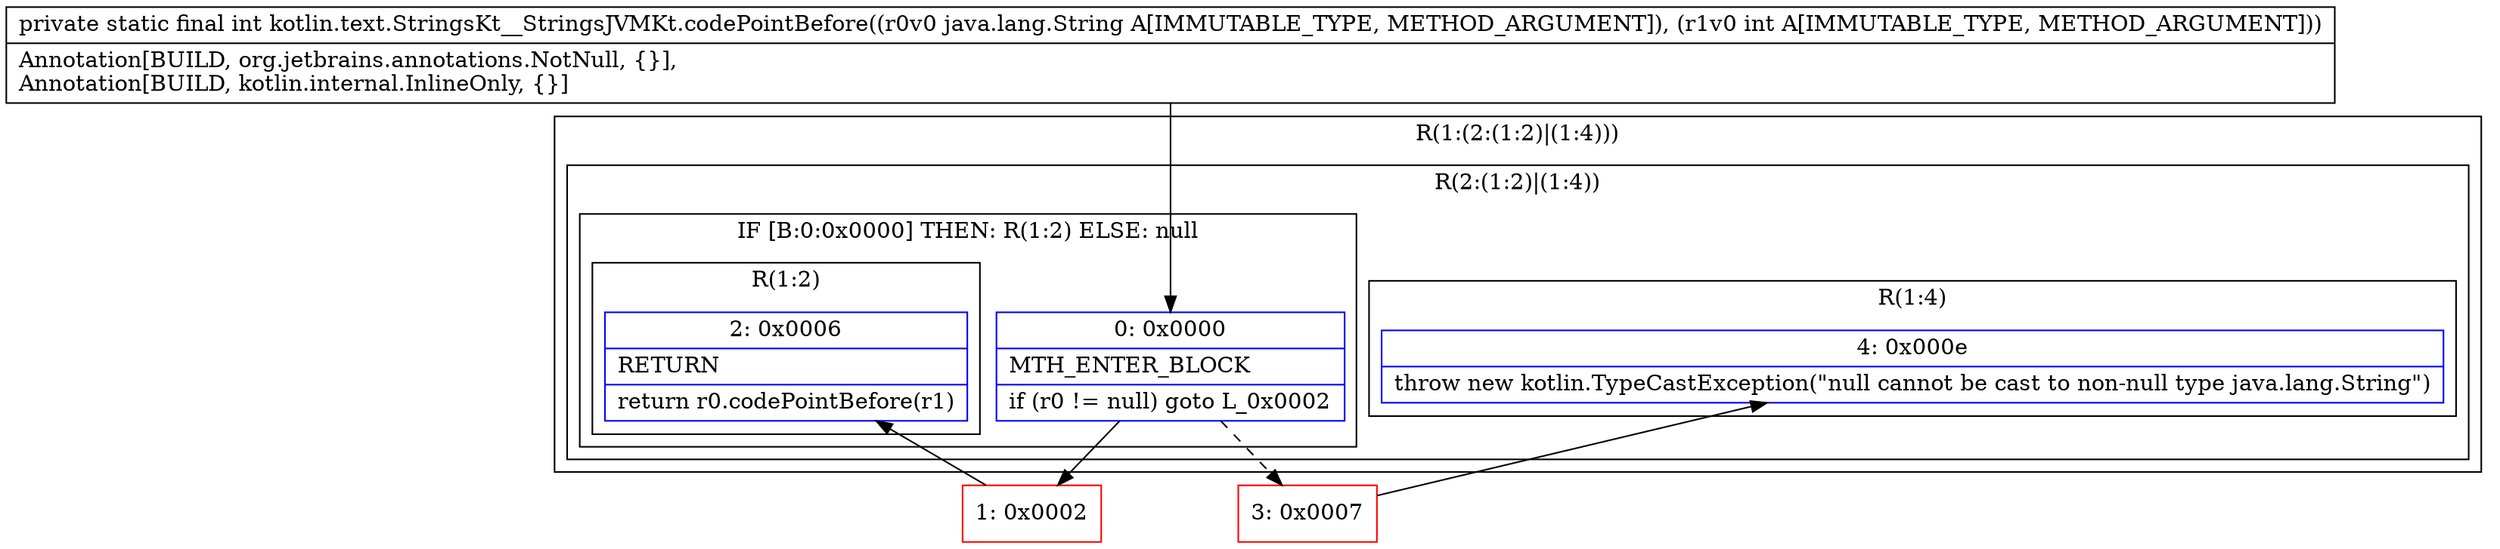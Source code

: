 digraph "CFG forkotlin.text.StringsKt__StringsJVMKt.codePointBefore(Ljava\/lang\/String;I)I" {
subgraph cluster_Region_2039674804 {
label = "R(1:(2:(1:2)|(1:4)))";
node [shape=record,color=blue];
subgraph cluster_Region_204562743 {
label = "R(2:(1:2)|(1:4))";
node [shape=record,color=blue];
subgraph cluster_IfRegion_510012554 {
label = "IF [B:0:0x0000] THEN: R(1:2) ELSE: null";
node [shape=record,color=blue];
Node_0 [shape=record,label="{0\:\ 0x0000|MTH_ENTER_BLOCK\l|if (r0 != null) goto L_0x0002\l}"];
subgraph cluster_Region_1813558636 {
label = "R(1:2)";
node [shape=record,color=blue];
Node_2 [shape=record,label="{2\:\ 0x0006|RETURN\l|return r0.codePointBefore(r1)\l}"];
}
}
subgraph cluster_Region_47829004 {
label = "R(1:4)";
node [shape=record,color=blue];
Node_4 [shape=record,label="{4\:\ 0x000e|throw new kotlin.TypeCastException(\"null cannot be cast to non\-null type java.lang.String\")\l}"];
}
}
}
Node_1 [shape=record,color=red,label="{1\:\ 0x0002}"];
Node_3 [shape=record,color=red,label="{3\:\ 0x0007}"];
MethodNode[shape=record,label="{private static final int kotlin.text.StringsKt__StringsJVMKt.codePointBefore((r0v0 java.lang.String A[IMMUTABLE_TYPE, METHOD_ARGUMENT]), (r1v0 int A[IMMUTABLE_TYPE, METHOD_ARGUMENT]))  | Annotation[BUILD, org.jetbrains.annotations.NotNull, \{\}], \lAnnotation[BUILD, kotlin.internal.InlineOnly, \{\}]\l}"];
MethodNode -> Node_0;
Node_0 -> Node_1;
Node_0 -> Node_3[style=dashed];
Node_1 -> Node_2;
Node_3 -> Node_4;
}

